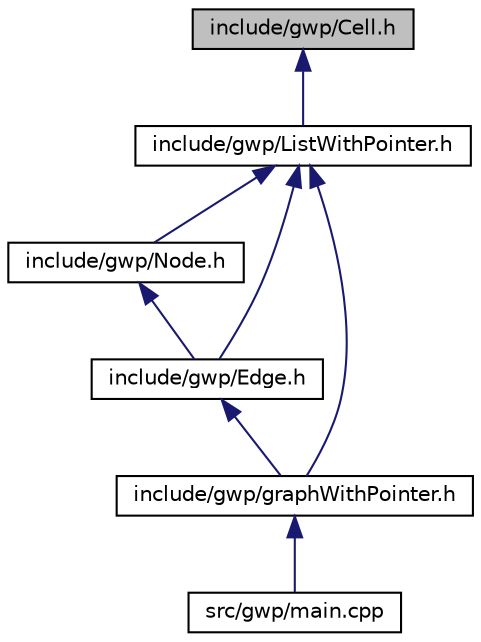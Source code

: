 digraph "include/gwp/Cell.h"
{
  edge [fontname="Helvetica",fontsize="10",labelfontname="Helvetica",labelfontsize="10"];
  node [fontname="Helvetica",fontsize="10",shape=record];
  Node1 [label="include/gwp/Cell.h",height=0.2,width=0.4,color="black", fillcolor="grey75", style="filled", fontcolor="black"];
  Node1 -> Node2 [dir="back",color="midnightblue",fontsize="10",style="solid"];
  Node2 [label="include/gwp/ListWithPointer.h",height=0.2,width=0.4,color="black", fillcolor="white", style="filled",URL="$_list_with_pointer_8h.html"];
  Node2 -> Node3 [dir="back",color="midnightblue",fontsize="10",style="solid"];
  Node3 [label="include/gwp/Node.h",height=0.2,width=0.4,color="black", fillcolor="white", style="filled",URL="$gwp_2_node_8h.html"];
  Node3 -> Node4 [dir="back",color="midnightblue",fontsize="10",style="solid"];
  Node4 [label="include/gwp/Edge.h",height=0.2,width=0.4,color="black", fillcolor="white", style="filled",URL="$_edge_8h.html"];
  Node4 -> Node5 [dir="back",color="midnightblue",fontsize="10",style="solid"];
  Node5 [label="include/gwp/graphWithPointer.h",height=0.2,width=0.4,color="black", fillcolor="white", style="filled",URL="$graph_with_pointer_8h.html"];
  Node5 -> Node6 [dir="back",color="midnightblue",fontsize="10",style="solid"];
  Node6 [label="src/gwp/main.cpp",height=0.2,width=0.4,color="black", fillcolor="white", style="filled",URL="$gwp_2main_8cpp.html"];
  Node2 -> Node4 [dir="back",color="midnightblue",fontsize="10",style="solid"];
  Node2 -> Node5 [dir="back",color="midnightblue",fontsize="10",style="solid"];
}
